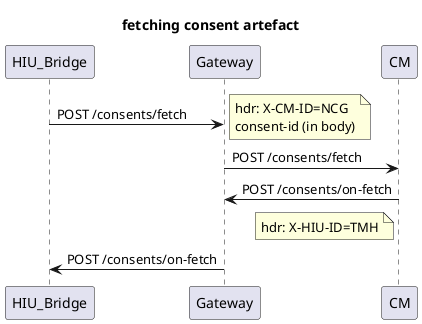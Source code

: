@startuml

title fetching consent artefact

HIU_Bridge->Gateway: POST /consents/fetch
note right
hdr: X-CM-ID=NCG
consent-id (in body)
end note


Gateway->CM: POST /consents/fetch

CM->Gateway:  POST /consents/on-fetch
note left of CM: hdr: X-HIU-ID=TMH

Gateway->HIU_Bridge: POST /consents/on-fetch

@enduml